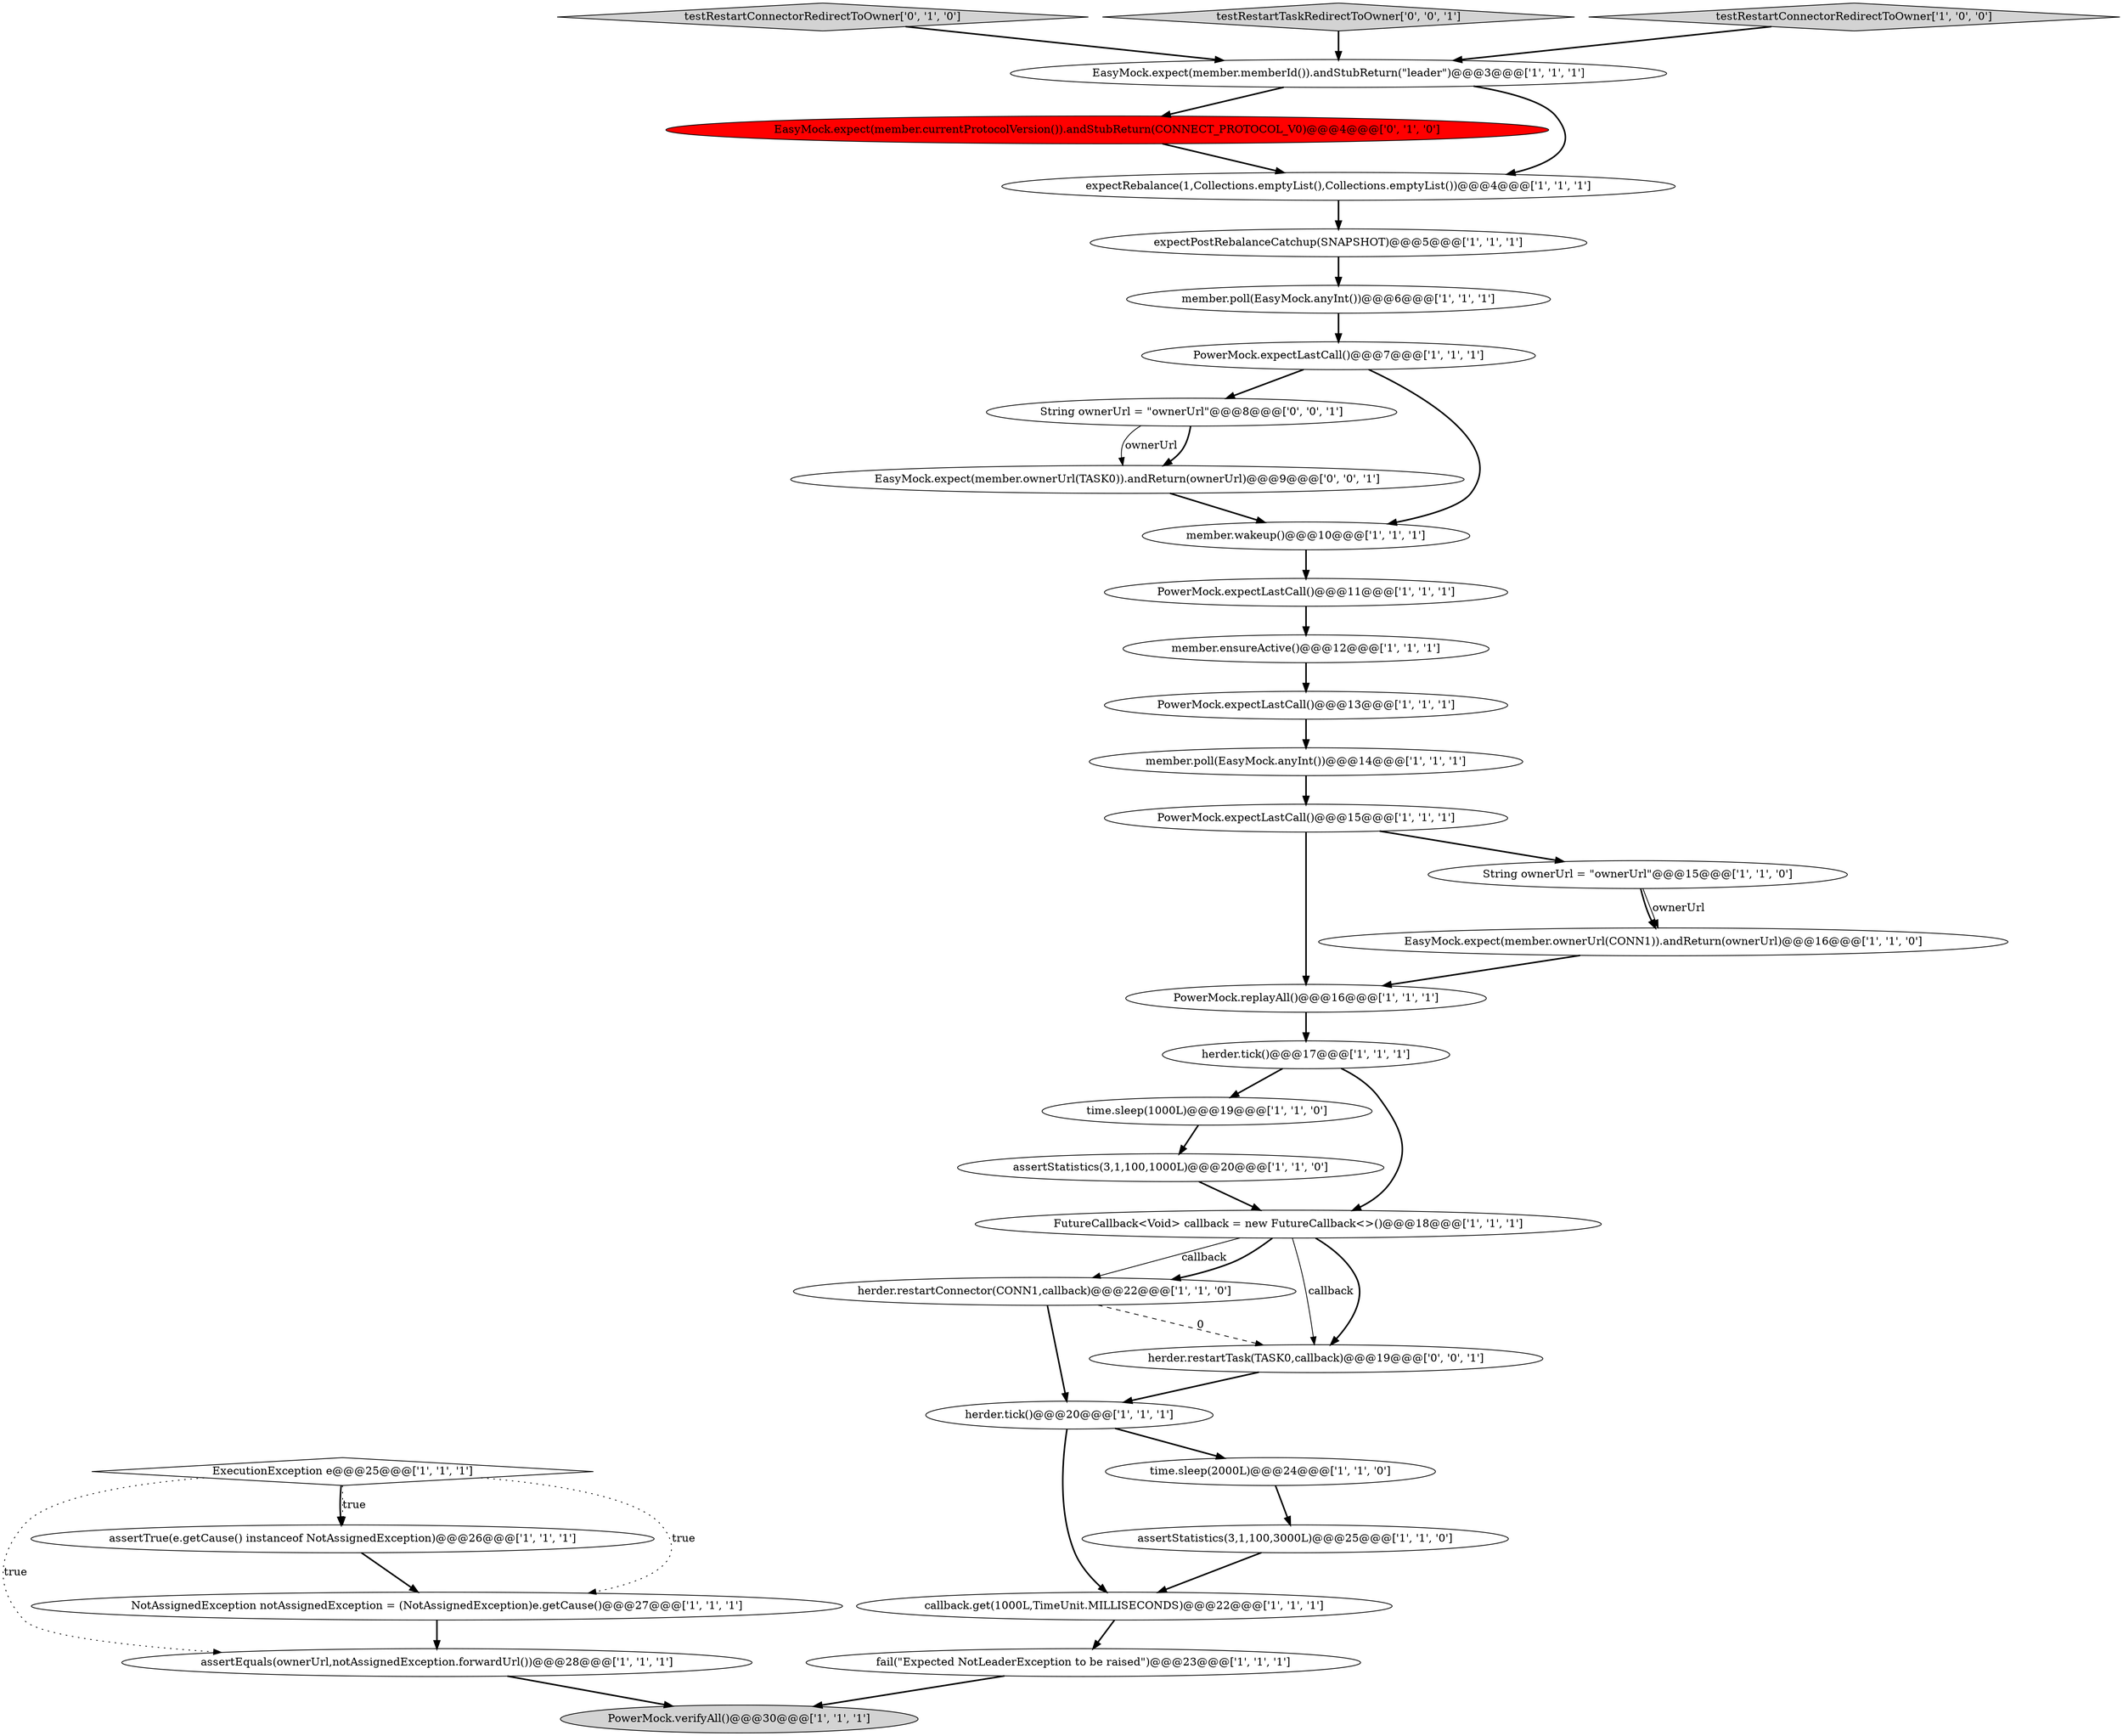 digraph {
13 [style = filled, label = "expectPostRebalanceCatchup(SNAPSHOT)@@@5@@@['1', '1', '1']", fillcolor = white, shape = ellipse image = "AAA0AAABBB1BBB"];
21 [style = filled, label = "EasyMock.expect(member.ownerUrl(CONN1)).andReturn(ownerUrl)@@@16@@@['1', '1', '0']", fillcolor = white, shape = ellipse image = "AAA0AAABBB1BBB"];
4 [style = filled, label = "member.poll(EasyMock.anyInt())@@@6@@@['1', '1', '1']", fillcolor = white, shape = ellipse image = "AAA0AAABBB1BBB"];
20 [style = filled, label = "member.poll(EasyMock.anyInt())@@@14@@@['1', '1', '1']", fillcolor = white, shape = ellipse image = "AAA0AAABBB1BBB"];
30 [style = filled, label = "testRestartConnectorRedirectToOwner['0', '1', '0']", fillcolor = lightgray, shape = diamond image = "AAA0AAABBB2BBB"];
11 [style = filled, label = "NotAssignedException notAssignedException = (NotAssignedException)e.getCause()@@@27@@@['1', '1', '1']", fillcolor = white, shape = ellipse image = "AAA0AAABBB1BBB"];
17 [style = filled, label = "assertTrue(e.getCause() instanceof NotAssignedException)@@@26@@@['1', '1', '1']", fillcolor = white, shape = ellipse image = "AAA0AAABBB1BBB"];
33 [style = filled, label = "EasyMock.expect(member.ownerUrl(TASK0)).andReturn(ownerUrl)@@@9@@@['0', '0', '1']", fillcolor = white, shape = ellipse image = "AAA0AAABBB3BBB"];
18 [style = filled, label = "PowerMock.replayAll()@@@16@@@['1', '1', '1']", fillcolor = white, shape = ellipse image = "AAA0AAABBB1BBB"];
28 [style = filled, label = "time.sleep(1000L)@@@19@@@['1', '1', '0']", fillcolor = white, shape = ellipse image = "AAA0AAABBB1BBB"];
1 [style = filled, label = "herder.restartConnector(CONN1,callback)@@@22@@@['1', '1', '0']", fillcolor = white, shape = ellipse image = "AAA0AAABBB1BBB"];
32 [style = filled, label = "String ownerUrl = \"ownerUrl\"@@@8@@@['0', '0', '1']", fillcolor = white, shape = ellipse image = "AAA0AAABBB3BBB"];
34 [style = filled, label = "herder.restartTask(TASK0,callback)@@@19@@@['0', '0', '1']", fillcolor = white, shape = ellipse image = "AAA0AAABBB3BBB"];
35 [style = filled, label = "testRestartTaskRedirectToOwner['0', '0', '1']", fillcolor = lightgray, shape = diamond image = "AAA0AAABBB3BBB"];
8 [style = filled, label = "testRestartConnectorRedirectToOwner['1', '0', '0']", fillcolor = lightgray, shape = diamond image = "AAA0AAABBB1BBB"];
16 [style = filled, label = "PowerMock.expectLastCall()@@@15@@@['1', '1', '1']", fillcolor = white, shape = ellipse image = "AAA0AAABBB1BBB"];
3 [style = filled, label = "member.ensureActive()@@@12@@@['1', '1', '1']", fillcolor = white, shape = ellipse image = "AAA0AAABBB1BBB"];
24 [style = filled, label = "PowerMock.expectLastCall()@@@7@@@['1', '1', '1']", fillcolor = white, shape = ellipse image = "AAA0AAABBB1BBB"];
25 [style = filled, label = "PowerMock.expectLastCall()@@@13@@@['1', '1', '1']", fillcolor = white, shape = ellipse image = "AAA0AAABBB1BBB"];
7 [style = filled, label = "callback.get(1000L,TimeUnit.MILLISECONDS)@@@22@@@['1', '1', '1']", fillcolor = white, shape = ellipse image = "AAA0AAABBB1BBB"];
23 [style = filled, label = "fail(\"Expected NotLeaderException to be raised\")@@@23@@@['1', '1', '1']", fillcolor = white, shape = ellipse image = "AAA0AAABBB1BBB"];
19 [style = filled, label = "ExecutionException e@@@25@@@['1', '1', '1']", fillcolor = white, shape = diamond image = "AAA0AAABBB1BBB"];
22 [style = filled, label = "FutureCallback<Void> callback = new FutureCallback<>()@@@18@@@['1', '1', '1']", fillcolor = white, shape = ellipse image = "AAA0AAABBB1BBB"];
9 [style = filled, label = "time.sleep(2000L)@@@24@@@['1', '1', '0']", fillcolor = white, shape = ellipse image = "AAA0AAABBB1BBB"];
0 [style = filled, label = "assertStatistics(3,1,100,3000L)@@@25@@@['1', '1', '0']", fillcolor = white, shape = ellipse image = "AAA0AAABBB1BBB"];
5 [style = filled, label = "herder.tick()@@@20@@@['1', '1', '1']", fillcolor = white, shape = ellipse image = "AAA0AAABBB1BBB"];
15 [style = filled, label = "assertEquals(ownerUrl,notAssignedException.forwardUrl())@@@28@@@['1', '1', '1']", fillcolor = white, shape = ellipse image = "AAA0AAABBB1BBB"];
29 [style = filled, label = "String ownerUrl = \"ownerUrl\"@@@15@@@['1', '1', '0']", fillcolor = white, shape = ellipse image = "AAA0AAABBB1BBB"];
31 [style = filled, label = "EasyMock.expect(member.currentProtocolVersion()).andStubReturn(CONNECT_PROTOCOL_V0)@@@4@@@['0', '1', '0']", fillcolor = red, shape = ellipse image = "AAA1AAABBB2BBB"];
6 [style = filled, label = "PowerMock.expectLastCall()@@@11@@@['1', '1', '1']", fillcolor = white, shape = ellipse image = "AAA0AAABBB1BBB"];
26 [style = filled, label = "expectRebalance(1,Collections.emptyList(),Collections.emptyList())@@@4@@@['1', '1', '1']", fillcolor = white, shape = ellipse image = "AAA0AAABBB1BBB"];
10 [style = filled, label = "assertStatistics(3,1,100,1000L)@@@20@@@['1', '1', '0']", fillcolor = white, shape = ellipse image = "AAA0AAABBB1BBB"];
2 [style = filled, label = "member.wakeup()@@@10@@@['1', '1', '1']", fillcolor = white, shape = ellipse image = "AAA0AAABBB1BBB"];
14 [style = filled, label = "EasyMock.expect(member.memberId()).andStubReturn(\"leader\")@@@3@@@['1', '1', '1']", fillcolor = white, shape = ellipse image = "AAA0AAABBB1BBB"];
27 [style = filled, label = "herder.tick()@@@17@@@['1', '1', '1']", fillcolor = white, shape = ellipse image = "AAA0AAABBB1BBB"];
12 [style = filled, label = "PowerMock.verifyAll()@@@30@@@['1', '1', '1']", fillcolor = lightgray, shape = ellipse image = "AAA0AAABBB1BBB"];
1->5 [style = bold, label=""];
10->22 [style = bold, label=""];
29->21 [style = solid, label="ownerUrl"];
6->3 [style = bold, label=""];
16->18 [style = bold, label=""];
4->24 [style = bold, label=""];
28->10 [style = bold, label=""];
9->0 [style = bold, label=""];
24->2 [style = bold, label=""];
5->9 [style = bold, label=""];
19->17 [style = dotted, label="true"];
2->6 [style = bold, label=""];
3->25 [style = bold, label=""];
34->5 [style = bold, label=""];
27->28 [style = bold, label=""];
16->29 [style = bold, label=""];
1->34 [style = dashed, label="0"];
24->32 [style = bold, label=""];
22->1 [style = solid, label="callback"];
8->14 [style = bold, label=""];
19->17 [style = bold, label=""];
22->34 [style = solid, label="callback"];
19->15 [style = dotted, label="true"];
27->22 [style = bold, label=""];
35->14 [style = bold, label=""];
17->11 [style = bold, label=""];
21->18 [style = bold, label=""];
29->21 [style = bold, label=""];
26->13 [style = bold, label=""];
11->15 [style = bold, label=""];
32->33 [style = bold, label=""];
0->7 [style = bold, label=""];
14->26 [style = bold, label=""];
31->26 [style = bold, label=""];
25->20 [style = bold, label=""];
20->16 [style = bold, label=""];
18->27 [style = bold, label=""];
19->11 [style = dotted, label="true"];
7->23 [style = bold, label=""];
22->34 [style = bold, label=""];
14->31 [style = bold, label=""];
30->14 [style = bold, label=""];
5->7 [style = bold, label=""];
23->12 [style = bold, label=""];
15->12 [style = bold, label=""];
22->1 [style = bold, label=""];
32->33 [style = solid, label="ownerUrl"];
33->2 [style = bold, label=""];
13->4 [style = bold, label=""];
}
